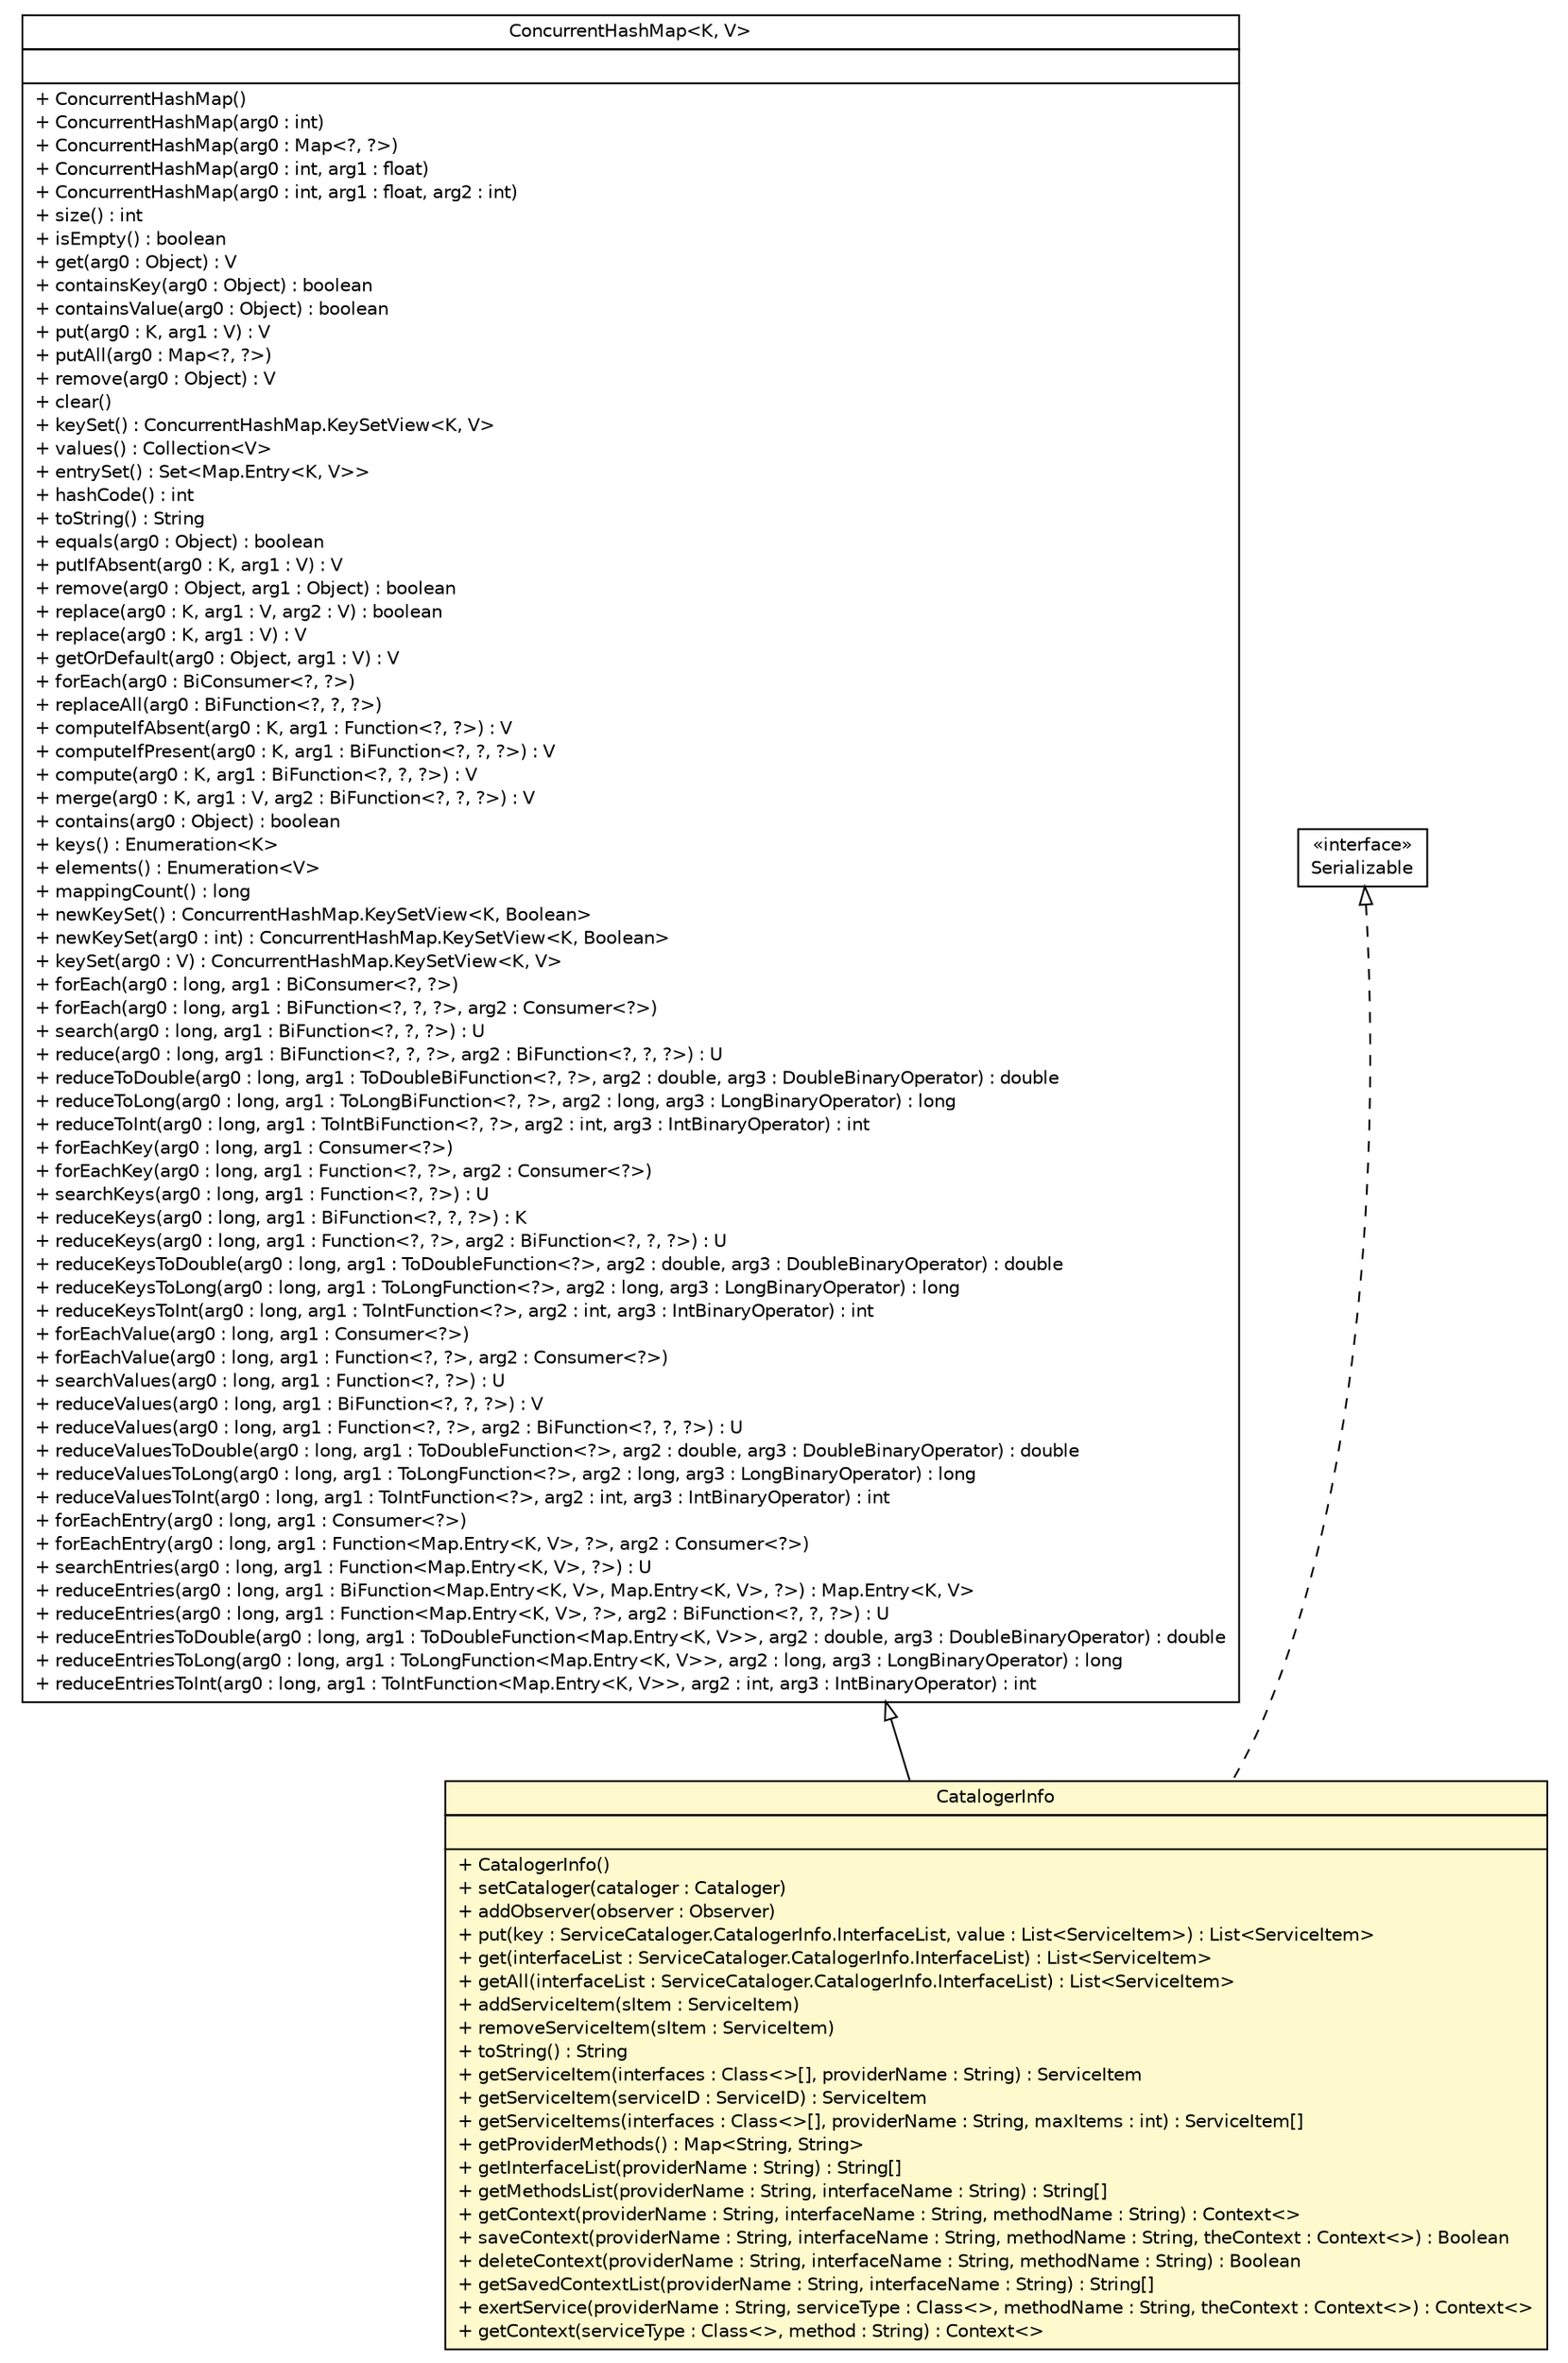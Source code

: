 #!/usr/local/bin/dot
#
# Class diagram 
# Generated by UMLGraph version R5_6 (http://www.umlgraph.org/)
#

digraph G {
	edge [fontname="Helvetica",fontsize=10,labelfontname="Helvetica",labelfontsize=10];
	node [fontname="Helvetica",fontsize=10,shape=plaintext];
	nodesep=0.25;
	ranksep=0.5;
	// sorcer.core.provider.cataloger.ServiceCataloger.CatalogerInfo
	c499571 [label=<<table title="sorcer.core.provider.cataloger.ServiceCataloger.CatalogerInfo" border="0" cellborder="1" cellspacing="0" cellpadding="2" port="p" bgcolor="lemonChiffon" href="./ServiceCataloger.CatalogerInfo.html">
		<tr><td><table border="0" cellspacing="0" cellpadding="1">
<tr><td align="center" balign="center"> CatalogerInfo </td></tr>
		</table></td></tr>
		<tr><td><table border="0" cellspacing="0" cellpadding="1">
<tr><td align="left" balign="left">  </td></tr>
		</table></td></tr>
		<tr><td><table border="0" cellspacing="0" cellpadding="1">
<tr><td align="left" balign="left"> + CatalogerInfo() </td></tr>
<tr><td align="left" balign="left"> + setCataloger(cataloger : Cataloger) </td></tr>
<tr><td align="left" balign="left"> + addObserver(observer : Observer) </td></tr>
<tr><td align="left" balign="left"> + put(key : ServiceCataloger.CatalogerInfo.InterfaceList, value : List&lt;ServiceItem&gt;) : List&lt;ServiceItem&gt; </td></tr>
<tr><td align="left" balign="left"> + get(interfaceList : ServiceCataloger.CatalogerInfo.InterfaceList) : List&lt;ServiceItem&gt; </td></tr>
<tr><td align="left" balign="left"> + getAll(interfaceList : ServiceCataloger.CatalogerInfo.InterfaceList) : List&lt;ServiceItem&gt; </td></tr>
<tr><td align="left" balign="left"> + addServiceItem(sItem : ServiceItem) </td></tr>
<tr><td align="left" balign="left"> + removeServiceItem(sItem : ServiceItem) </td></tr>
<tr><td align="left" balign="left"> + toString() : String </td></tr>
<tr><td align="left" balign="left"> + getServiceItem(interfaces : Class&lt;&gt;[], providerName : String) : ServiceItem </td></tr>
<tr><td align="left" balign="left"> + getServiceItem(serviceID : ServiceID) : ServiceItem </td></tr>
<tr><td align="left" balign="left"> + getServiceItems(interfaces : Class&lt;&gt;[], providerName : String, maxItems : int) : ServiceItem[] </td></tr>
<tr><td align="left" balign="left"> + getProviderMethods() : Map&lt;String, String&gt; </td></tr>
<tr><td align="left" balign="left"> + getInterfaceList(providerName : String) : String[] </td></tr>
<tr><td align="left" balign="left"> + getMethodsList(providerName : String, interfaceName : String) : String[] </td></tr>
<tr><td align="left" balign="left"> + getContext(providerName : String, interfaceName : String, methodName : String) : Context&lt;&gt; </td></tr>
<tr><td align="left" balign="left"> + saveContext(providerName : String, interfaceName : String, methodName : String, theContext : Context&lt;&gt;) : Boolean </td></tr>
<tr><td align="left" balign="left"> + deleteContext(providerName : String, interfaceName : String, methodName : String) : Boolean </td></tr>
<tr><td align="left" balign="left"> + getSavedContextList(providerName : String, interfaceName : String) : String[] </td></tr>
<tr><td align="left" balign="left"> + exertService(providerName : String, serviceType : Class&lt;&gt;, methodName : String, theContext : Context&lt;&gt;) : Context&lt;&gt; </td></tr>
<tr><td align="left" balign="left"> + getContext(serviceType : Class&lt;&gt;, method : String) : Context&lt;&gt; </td></tr>
		</table></td></tr>
		</table>>, URL="./ServiceCataloger.CatalogerInfo.html", fontname="Helvetica", fontcolor="black", fontsize=10.0];
	//sorcer.core.provider.cataloger.ServiceCataloger.CatalogerInfo extends java.util.concurrent.ConcurrentHashMap<sorcer.core.provider.cataloger.ServiceCataloger.CatalogerInfo.InterfaceList, java.util.List<net.jini.core.lookup.ServiceItem>>
	c499623:p -> c499571:p [dir=back,arrowtail=empty];
	//sorcer.core.provider.cataloger.ServiceCataloger.CatalogerInfo implements java.io.Serializable
	c499624:p -> c499571:p [dir=back,arrowtail=empty,style=dashed];
	// java.io.Serializable
	c499624 [label=<<table title="java.io.Serializable" border="0" cellborder="1" cellspacing="0" cellpadding="2" port="p" href="http://docs.oracle.com/javase/7/docs/api/java/io/Serializable.html">
		<tr><td><table border="0" cellspacing="0" cellpadding="1">
<tr><td align="center" balign="center"> &#171;interface&#187; </td></tr>
<tr><td align="center" balign="center"> Serializable </td></tr>
		</table></td></tr>
		</table>>, URL="http://docs.oracle.com/javase/7/docs/api/java/io/Serializable.html", fontname="Helvetica", fontcolor="black", fontsize=10.0];
	// java.util.concurrent.ConcurrentHashMap<K, V>
	c499623 [label=<<table title="java.util.concurrent.ConcurrentHashMap" border="0" cellborder="1" cellspacing="0" cellpadding="2" port="p" href="http://docs.oracle.com/javase/7/docs/api/java/util/concurrent/ConcurrentHashMap.html">
		<tr><td><table border="0" cellspacing="0" cellpadding="1">
<tr><td align="center" balign="center"> ConcurrentHashMap&lt;K, V&gt; </td></tr>
		</table></td></tr>
		<tr><td><table border="0" cellspacing="0" cellpadding="1">
<tr><td align="left" balign="left">  </td></tr>
		</table></td></tr>
		<tr><td><table border="0" cellspacing="0" cellpadding="1">
<tr><td align="left" balign="left"> + ConcurrentHashMap() </td></tr>
<tr><td align="left" balign="left"> + ConcurrentHashMap(arg0 : int) </td></tr>
<tr><td align="left" balign="left"> + ConcurrentHashMap(arg0 : Map&lt;?, ?&gt;) </td></tr>
<tr><td align="left" balign="left"> + ConcurrentHashMap(arg0 : int, arg1 : float) </td></tr>
<tr><td align="left" balign="left"> + ConcurrentHashMap(arg0 : int, arg1 : float, arg2 : int) </td></tr>
<tr><td align="left" balign="left"> + size() : int </td></tr>
<tr><td align="left" balign="left"> + isEmpty() : boolean </td></tr>
<tr><td align="left" balign="left"> + get(arg0 : Object) : V </td></tr>
<tr><td align="left" balign="left"> + containsKey(arg0 : Object) : boolean </td></tr>
<tr><td align="left" balign="left"> + containsValue(arg0 : Object) : boolean </td></tr>
<tr><td align="left" balign="left"> + put(arg0 : K, arg1 : V) : V </td></tr>
<tr><td align="left" balign="left"> + putAll(arg0 : Map&lt;?, ?&gt;) </td></tr>
<tr><td align="left" balign="left"> + remove(arg0 : Object) : V </td></tr>
<tr><td align="left" balign="left"> + clear() </td></tr>
<tr><td align="left" balign="left"> + keySet() : ConcurrentHashMap.KeySetView&lt;K, V&gt; </td></tr>
<tr><td align="left" balign="left"> + values() : Collection&lt;V&gt; </td></tr>
<tr><td align="left" balign="left"> + entrySet() : Set&lt;Map.Entry&lt;K, V&gt;&gt; </td></tr>
<tr><td align="left" balign="left"> + hashCode() : int </td></tr>
<tr><td align="left" balign="left"> + toString() : String </td></tr>
<tr><td align="left" balign="left"> + equals(arg0 : Object) : boolean </td></tr>
<tr><td align="left" balign="left"> + putIfAbsent(arg0 : K, arg1 : V) : V </td></tr>
<tr><td align="left" balign="left"> + remove(arg0 : Object, arg1 : Object) : boolean </td></tr>
<tr><td align="left" balign="left"> + replace(arg0 : K, arg1 : V, arg2 : V) : boolean </td></tr>
<tr><td align="left" balign="left"> + replace(arg0 : K, arg1 : V) : V </td></tr>
<tr><td align="left" balign="left"> + getOrDefault(arg0 : Object, arg1 : V) : V </td></tr>
<tr><td align="left" balign="left"> + forEach(arg0 : BiConsumer&lt;?, ?&gt;) </td></tr>
<tr><td align="left" balign="left"> + replaceAll(arg0 : BiFunction&lt;?, ?, ?&gt;) </td></tr>
<tr><td align="left" balign="left"> + computeIfAbsent(arg0 : K, arg1 : Function&lt;?, ?&gt;) : V </td></tr>
<tr><td align="left" balign="left"> + computeIfPresent(arg0 : K, arg1 : BiFunction&lt;?, ?, ?&gt;) : V </td></tr>
<tr><td align="left" balign="left"> + compute(arg0 : K, arg1 : BiFunction&lt;?, ?, ?&gt;) : V </td></tr>
<tr><td align="left" balign="left"> + merge(arg0 : K, arg1 : V, arg2 : BiFunction&lt;?, ?, ?&gt;) : V </td></tr>
<tr><td align="left" balign="left"> + contains(arg0 : Object) : boolean </td></tr>
<tr><td align="left" balign="left"> + keys() : Enumeration&lt;K&gt; </td></tr>
<tr><td align="left" balign="left"> + elements() : Enumeration&lt;V&gt; </td></tr>
<tr><td align="left" balign="left"> + mappingCount() : long </td></tr>
<tr><td align="left" balign="left"> + newKeySet() : ConcurrentHashMap.KeySetView&lt;K, Boolean&gt; </td></tr>
<tr><td align="left" balign="left"> + newKeySet(arg0 : int) : ConcurrentHashMap.KeySetView&lt;K, Boolean&gt; </td></tr>
<tr><td align="left" balign="left"> + keySet(arg0 : V) : ConcurrentHashMap.KeySetView&lt;K, V&gt; </td></tr>
<tr><td align="left" balign="left"> + forEach(arg0 : long, arg1 : BiConsumer&lt;?, ?&gt;) </td></tr>
<tr><td align="left" balign="left"> + forEach(arg0 : long, arg1 : BiFunction&lt;?, ?, ?&gt;, arg2 : Consumer&lt;?&gt;) </td></tr>
<tr><td align="left" balign="left"> + search(arg0 : long, arg1 : BiFunction&lt;?, ?, ?&gt;) : U </td></tr>
<tr><td align="left" balign="left"> + reduce(arg0 : long, arg1 : BiFunction&lt;?, ?, ?&gt;, arg2 : BiFunction&lt;?, ?, ?&gt;) : U </td></tr>
<tr><td align="left" balign="left"> + reduceToDouble(arg0 : long, arg1 : ToDoubleBiFunction&lt;?, ?&gt;, arg2 : double, arg3 : DoubleBinaryOperator) : double </td></tr>
<tr><td align="left" balign="left"> + reduceToLong(arg0 : long, arg1 : ToLongBiFunction&lt;?, ?&gt;, arg2 : long, arg3 : LongBinaryOperator) : long </td></tr>
<tr><td align="left" balign="left"> + reduceToInt(arg0 : long, arg1 : ToIntBiFunction&lt;?, ?&gt;, arg2 : int, arg3 : IntBinaryOperator) : int </td></tr>
<tr><td align="left" balign="left"> + forEachKey(arg0 : long, arg1 : Consumer&lt;?&gt;) </td></tr>
<tr><td align="left" balign="left"> + forEachKey(arg0 : long, arg1 : Function&lt;?, ?&gt;, arg2 : Consumer&lt;?&gt;) </td></tr>
<tr><td align="left" balign="left"> + searchKeys(arg0 : long, arg1 : Function&lt;?, ?&gt;) : U </td></tr>
<tr><td align="left" balign="left"> + reduceKeys(arg0 : long, arg1 : BiFunction&lt;?, ?, ?&gt;) : K </td></tr>
<tr><td align="left" balign="left"> + reduceKeys(arg0 : long, arg1 : Function&lt;?, ?&gt;, arg2 : BiFunction&lt;?, ?, ?&gt;) : U </td></tr>
<tr><td align="left" balign="left"> + reduceKeysToDouble(arg0 : long, arg1 : ToDoubleFunction&lt;?&gt;, arg2 : double, arg3 : DoubleBinaryOperator) : double </td></tr>
<tr><td align="left" balign="left"> + reduceKeysToLong(arg0 : long, arg1 : ToLongFunction&lt;?&gt;, arg2 : long, arg3 : LongBinaryOperator) : long </td></tr>
<tr><td align="left" balign="left"> + reduceKeysToInt(arg0 : long, arg1 : ToIntFunction&lt;?&gt;, arg2 : int, arg3 : IntBinaryOperator) : int </td></tr>
<tr><td align="left" balign="left"> + forEachValue(arg0 : long, arg1 : Consumer&lt;?&gt;) </td></tr>
<tr><td align="left" balign="left"> + forEachValue(arg0 : long, arg1 : Function&lt;?, ?&gt;, arg2 : Consumer&lt;?&gt;) </td></tr>
<tr><td align="left" balign="left"> + searchValues(arg0 : long, arg1 : Function&lt;?, ?&gt;) : U </td></tr>
<tr><td align="left" balign="left"> + reduceValues(arg0 : long, arg1 : BiFunction&lt;?, ?, ?&gt;) : V </td></tr>
<tr><td align="left" balign="left"> + reduceValues(arg0 : long, arg1 : Function&lt;?, ?&gt;, arg2 : BiFunction&lt;?, ?, ?&gt;) : U </td></tr>
<tr><td align="left" balign="left"> + reduceValuesToDouble(arg0 : long, arg1 : ToDoubleFunction&lt;?&gt;, arg2 : double, arg3 : DoubleBinaryOperator) : double </td></tr>
<tr><td align="left" balign="left"> + reduceValuesToLong(arg0 : long, arg1 : ToLongFunction&lt;?&gt;, arg2 : long, arg3 : LongBinaryOperator) : long </td></tr>
<tr><td align="left" balign="left"> + reduceValuesToInt(arg0 : long, arg1 : ToIntFunction&lt;?&gt;, arg2 : int, arg3 : IntBinaryOperator) : int </td></tr>
<tr><td align="left" balign="left"> + forEachEntry(arg0 : long, arg1 : Consumer&lt;?&gt;) </td></tr>
<tr><td align="left" balign="left"> + forEachEntry(arg0 : long, arg1 : Function&lt;Map.Entry&lt;K, V&gt;, ?&gt;, arg2 : Consumer&lt;?&gt;) </td></tr>
<tr><td align="left" balign="left"> + searchEntries(arg0 : long, arg1 : Function&lt;Map.Entry&lt;K, V&gt;, ?&gt;) : U </td></tr>
<tr><td align="left" balign="left"> + reduceEntries(arg0 : long, arg1 : BiFunction&lt;Map.Entry&lt;K, V&gt;, Map.Entry&lt;K, V&gt;, ?&gt;) : Map.Entry&lt;K, V&gt; </td></tr>
<tr><td align="left" balign="left"> + reduceEntries(arg0 : long, arg1 : Function&lt;Map.Entry&lt;K, V&gt;, ?&gt;, arg2 : BiFunction&lt;?, ?, ?&gt;) : U </td></tr>
<tr><td align="left" balign="left"> + reduceEntriesToDouble(arg0 : long, arg1 : ToDoubleFunction&lt;Map.Entry&lt;K, V&gt;&gt;, arg2 : double, arg3 : DoubleBinaryOperator) : double </td></tr>
<tr><td align="left" balign="left"> + reduceEntriesToLong(arg0 : long, arg1 : ToLongFunction&lt;Map.Entry&lt;K, V&gt;&gt;, arg2 : long, arg3 : LongBinaryOperator) : long </td></tr>
<tr><td align="left" balign="left"> + reduceEntriesToInt(arg0 : long, arg1 : ToIntFunction&lt;Map.Entry&lt;K, V&gt;&gt;, arg2 : int, arg3 : IntBinaryOperator) : int </td></tr>
		</table></td></tr>
		</table>>, URL="http://docs.oracle.com/javase/7/docs/api/java/util/concurrent/ConcurrentHashMap.html", fontname="Helvetica", fontcolor="black", fontsize=10.0];
}

